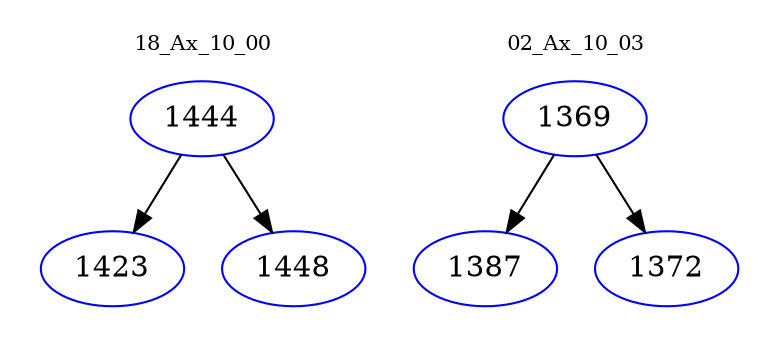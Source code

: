digraph{
subgraph cluster_0 {
color = white
label = "18_Ax_10_00";
fontsize=10;
T0_1444 [label="1444", color="blue"]
T0_1444 -> T0_1423 [color="black"]
T0_1423 [label="1423", color="blue"]
T0_1444 -> T0_1448 [color="black"]
T0_1448 [label="1448", color="blue"]
}
subgraph cluster_1 {
color = white
label = "02_Ax_10_03";
fontsize=10;
T1_1369 [label="1369", color="blue"]
T1_1369 -> T1_1387 [color="black"]
T1_1387 [label="1387", color="blue"]
T1_1369 -> T1_1372 [color="black"]
T1_1372 [label="1372", color="blue"]
}
}
